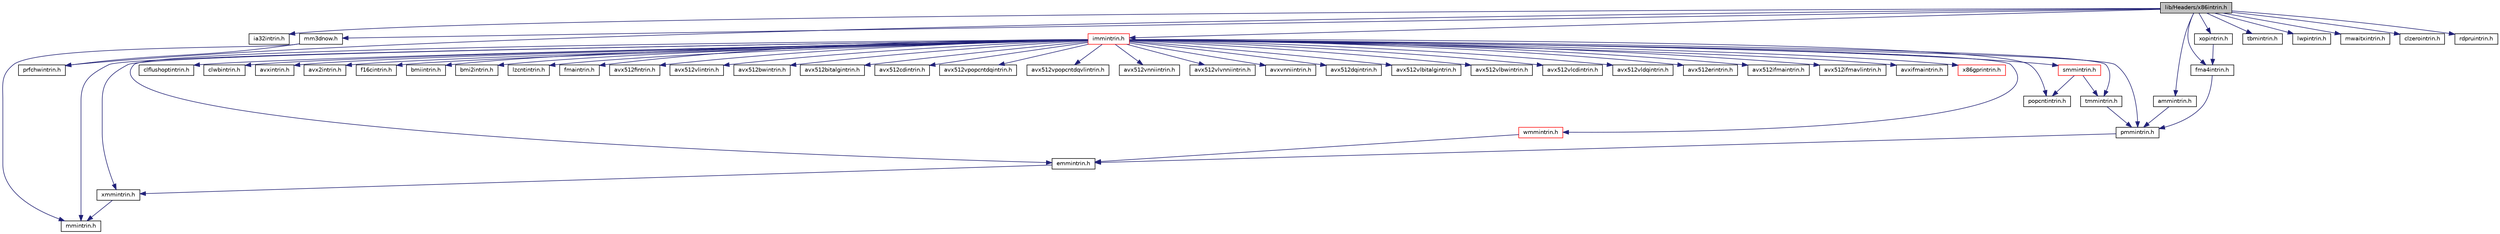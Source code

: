 digraph "lib/Headers/x86intrin.h"
{
 // LATEX_PDF_SIZE
  bgcolor="transparent";
  edge [fontname="Helvetica",fontsize="10",labelfontname="Helvetica",labelfontsize="10"];
  node [fontname="Helvetica",fontsize="10",shape=record];
  Node1 [label="lib/Headers/x86intrin.h",height=0.2,width=0.4,color="black", fillcolor="grey75", style="filled", fontcolor="black",tooltip=" "];
  Node1 -> Node2 [color="midnightblue",fontsize="10",style="solid",fontname="Helvetica"];
  Node2 [label="ia32intrin.h",height=0.2,width=0.4,color="black",URL="$ia32intrin_8h.html",tooltip=" "];
  Node1 -> Node3 [color="midnightblue",fontsize="10",style="solid",fontname="Helvetica"];
  Node3 [label="immintrin.h",height=0.2,width=0.4,color="red",URL="$immintrin_8h.html",tooltip=" "];
  Node3 -> Node4 [color="midnightblue",fontsize="10",style="solid",fontname="Helvetica"];
  Node4 [label="x86gprintrin.h",height=0.2,width=0.4,color="red",URL="$x86gprintrin_8h.html",tooltip=" "];
  Node3 -> Node11 [color="midnightblue",fontsize="10",style="solid",fontname="Helvetica"];
  Node11 [label="mmintrin.h",height=0.2,width=0.4,color="black",URL="$mmintrin_8h.html",tooltip=" "];
  Node3 -> Node12 [color="midnightblue",fontsize="10",style="solid",fontname="Helvetica"];
  Node12 [label="xmmintrin.h",height=0.2,width=0.4,color="black",URL="$xmmintrin_8h.html",tooltip=" "];
  Node12 -> Node11 [color="midnightblue",fontsize="10",style="solid",fontname="Helvetica"];
  Node3 -> Node13 [color="midnightblue",fontsize="10",style="solid",fontname="Helvetica"];
  Node13 [label="emmintrin.h",height=0.2,width=0.4,color="black",URL="$emmintrin_8h.html",tooltip=" "];
  Node13 -> Node12 [color="midnightblue",fontsize="10",style="solid",fontname="Helvetica"];
  Node3 -> Node14 [color="midnightblue",fontsize="10",style="solid",fontname="Helvetica"];
  Node14 [label="pmmintrin.h",height=0.2,width=0.4,color="black",URL="$pmmintrin_8h.html",tooltip=" "];
  Node14 -> Node13 [color="midnightblue",fontsize="10",style="solid",fontname="Helvetica"];
  Node3 -> Node15 [color="midnightblue",fontsize="10",style="solid",fontname="Helvetica"];
  Node15 [label="tmmintrin.h",height=0.2,width=0.4,color="black",URL="$tmmintrin_8h.html",tooltip=" "];
  Node15 -> Node14 [color="midnightblue",fontsize="10",style="solid",fontname="Helvetica"];
  Node3 -> Node16 [color="midnightblue",fontsize="10",style="solid",fontname="Helvetica"];
  Node16 [label="smmintrin.h",height=0.2,width=0.4,color="red",URL="$smmintrin_8h.html",tooltip=" "];
  Node16 -> Node15 [color="midnightblue",fontsize="10",style="solid",fontname="Helvetica"];
  Node16 -> Node17 [color="midnightblue",fontsize="10",style="solid",fontname="Helvetica"];
  Node17 [label="popcntintrin.h",height=0.2,width=0.4,color="black",URL="$popcntintrin_8h.html",tooltip=" "];
  Node3 -> Node18 [color="midnightblue",fontsize="10",style="solid",fontname="Helvetica"];
  Node18 [label="wmmintrin.h",height=0.2,width=0.4,color="red",URL="$wmmintrin_8h.html",tooltip=" "];
  Node18 -> Node13 [color="midnightblue",fontsize="10",style="solid",fontname="Helvetica"];
  Node3 -> Node21 [color="midnightblue",fontsize="10",style="solid",fontname="Helvetica"];
  Node21 [label="clflushoptintrin.h",height=0.2,width=0.4,color="black",URL="$clflushoptintrin_8h.html",tooltip=" "];
  Node3 -> Node22 [color="midnightblue",fontsize="10",style="solid",fontname="Helvetica"];
  Node22 [label="clwbintrin.h",height=0.2,width=0.4,color="black",URL="$clwbintrin_8h.html",tooltip=" "];
  Node3 -> Node23 [color="midnightblue",fontsize="10",style="solid",fontname="Helvetica"];
  Node23 [label="avxintrin.h",height=0.2,width=0.4,color="black",URL="$avxintrin_8h.html",tooltip=" "];
  Node3 -> Node24 [color="midnightblue",fontsize="10",style="solid",fontname="Helvetica"];
  Node24 [label="avx2intrin.h",height=0.2,width=0.4,color="black",URL="$avx2intrin_8h.html",tooltip=" "];
  Node3 -> Node25 [color="midnightblue",fontsize="10",style="solid",fontname="Helvetica"];
  Node25 [label="f16cintrin.h",height=0.2,width=0.4,color="black",URL="$f16cintrin_8h.html",tooltip=" "];
  Node3 -> Node26 [color="midnightblue",fontsize="10",style="solid",fontname="Helvetica"];
  Node26 [label="bmiintrin.h",height=0.2,width=0.4,color="black",URL="$bmiintrin_8h.html",tooltip=" "];
  Node3 -> Node27 [color="midnightblue",fontsize="10",style="solid",fontname="Helvetica"];
  Node27 [label="bmi2intrin.h",height=0.2,width=0.4,color="black",URL="$bmi2intrin_8h.html",tooltip=" "];
  Node3 -> Node28 [color="midnightblue",fontsize="10",style="solid",fontname="Helvetica"];
  Node28 [label="lzcntintrin.h",height=0.2,width=0.4,color="black",URL="$lzcntintrin_8h.html",tooltip=" "];
  Node3 -> Node17 [color="midnightblue",fontsize="10",style="solid",fontname="Helvetica"];
  Node3 -> Node29 [color="midnightblue",fontsize="10",style="solid",fontname="Helvetica"];
  Node29 [label="fmaintrin.h",height=0.2,width=0.4,color="black",URL="$fmaintrin_8h.html",tooltip=" "];
  Node3 -> Node30 [color="midnightblue",fontsize="10",style="solid",fontname="Helvetica"];
  Node30 [label="avx512fintrin.h",height=0.2,width=0.4,color="black",URL="$avx512fintrin_8h.html",tooltip=" "];
  Node3 -> Node31 [color="midnightblue",fontsize="10",style="solid",fontname="Helvetica"];
  Node31 [label="avx512vlintrin.h",height=0.2,width=0.4,color="black",URL="$avx512vlintrin_8h.html",tooltip=" "];
  Node3 -> Node32 [color="midnightblue",fontsize="10",style="solid",fontname="Helvetica"];
  Node32 [label="avx512bwintrin.h",height=0.2,width=0.4,color="black",URL="$avx512bwintrin_8h.html",tooltip=" "];
  Node3 -> Node33 [color="midnightblue",fontsize="10",style="solid",fontname="Helvetica"];
  Node33 [label="avx512bitalgintrin.h",height=0.2,width=0.4,color="black",URL="$avx512bitalgintrin_8h.html",tooltip=" "];
  Node3 -> Node34 [color="midnightblue",fontsize="10",style="solid",fontname="Helvetica"];
  Node34 [label="avx512cdintrin.h",height=0.2,width=0.4,color="black",URL="$avx512cdintrin_8h.html",tooltip=" "];
  Node3 -> Node35 [color="midnightblue",fontsize="10",style="solid",fontname="Helvetica"];
  Node35 [label="avx512vpopcntdqintrin.h",height=0.2,width=0.4,color="black",URL="$avx512vpopcntdqintrin_8h.html",tooltip=" "];
  Node3 -> Node36 [color="midnightblue",fontsize="10",style="solid",fontname="Helvetica"];
  Node36 [label="avx512vpopcntdqvlintrin.h",height=0.2,width=0.4,color="black",URL="$avx512vpopcntdqvlintrin_8h.html",tooltip=" "];
  Node3 -> Node37 [color="midnightblue",fontsize="10",style="solid",fontname="Helvetica"];
  Node37 [label="avx512vnniintrin.h",height=0.2,width=0.4,color="black",URL="$avx512vnniintrin_8h.html",tooltip=" "];
  Node3 -> Node38 [color="midnightblue",fontsize="10",style="solid",fontname="Helvetica"];
  Node38 [label="avx512vlvnniintrin.h",height=0.2,width=0.4,color="black",URL="$avx512vlvnniintrin_8h.html",tooltip=" "];
  Node3 -> Node39 [color="midnightblue",fontsize="10",style="solid",fontname="Helvetica"];
  Node39 [label="avxvnniintrin.h",height=0.2,width=0.4,color="black",URL="$avxvnniintrin_8h.html",tooltip=" "];
  Node3 -> Node40 [color="midnightblue",fontsize="10",style="solid",fontname="Helvetica"];
  Node40 [label="avx512dqintrin.h",height=0.2,width=0.4,color="black",URL="$avx512dqintrin_8h.html",tooltip=" "];
  Node3 -> Node41 [color="midnightblue",fontsize="10",style="solid",fontname="Helvetica"];
  Node41 [label="avx512vlbitalgintrin.h",height=0.2,width=0.4,color="black",URL="$avx512vlbitalgintrin_8h.html",tooltip=" "];
  Node3 -> Node42 [color="midnightblue",fontsize="10",style="solid",fontname="Helvetica"];
  Node42 [label="avx512vlbwintrin.h",height=0.2,width=0.4,color="black",URL="$avx512vlbwintrin_8h.html",tooltip=" "];
  Node3 -> Node43 [color="midnightblue",fontsize="10",style="solid",fontname="Helvetica"];
  Node43 [label="avx512vlcdintrin.h",height=0.2,width=0.4,color="black",URL="$avx512vlcdintrin_8h.html",tooltip=" "];
  Node3 -> Node44 [color="midnightblue",fontsize="10",style="solid",fontname="Helvetica"];
  Node44 [label="avx512vldqintrin.h",height=0.2,width=0.4,color="black",URL="$avx512vldqintrin_8h.html",tooltip=" "];
  Node3 -> Node45 [color="midnightblue",fontsize="10",style="solid",fontname="Helvetica"];
  Node45 [label="avx512erintrin.h",height=0.2,width=0.4,color="black",URL="$avx512erintrin_8h.html",tooltip=" "];
  Node3 -> Node46 [color="midnightblue",fontsize="10",style="solid",fontname="Helvetica"];
  Node46 [label="avx512ifmaintrin.h",height=0.2,width=0.4,color="black",URL="$avx512ifmaintrin_8h.html",tooltip=" "];
  Node3 -> Node47 [color="midnightblue",fontsize="10",style="solid",fontname="Helvetica"];
  Node47 [label="avx512ifmavlintrin.h",height=0.2,width=0.4,color="black",URL="$avx512ifmavlintrin_8h.html",tooltip=" "];
  Node3 -> Node48 [color="midnightblue",fontsize="10",style="solid",fontname="Helvetica"];
  Node48 [label="avxifmaintrin.h",height=0.2,width=0.4,color="black",URL="$avxifmaintrin_8h.html",tooltip=" "];
  Node1 -> Node91 [color="midnightblue",fontsize="10",style="solid",fontname="Helvetica"];
  Node91 [label="mm3dnow.h",height=0.2,width=0.4,color="black",URL="$mm3dnow_8h.html",tooltip=" "];
  Node91 -> Node11 [color="midnightblue",fontsize="10",style="solid",fontname="Helvetica"];
  Node91 -> Node92 [color="midnightblue",fontsize="10",style="solid",fontname="Helvetica"];
  Node92 [label="prfchwintrin.h",height=0.2,width=0.4,color="black",URL="$prfchwintrin_8h.html",tooltip=" "];
  Node1 -> Node92 [color="midnightblue",fontsize="10",style="solid",fontname="Helvetica"];
  Node1 -> Node93 [color="midnightblue",fontsize="10",style="solid",fontname="Helvetica"];
  Node93 [label="ammintrin.h",height=0.2,width=0.4,color="black",URL="$ammintrin_8h.html",tooltip=" "];
  Node93 -> Node14 [color="midnightblue",fontsize="10",style="solid",fontname="Helvetica"];
  Node1 -> Node94 [color="midnightblue",fontsize="10",style="solid",fontname="Helvetica"];
  Node94 [label="fma4intrin.h",height=0.2,width=0.4,color="black",URL="$fma4intrin_8h.html",tooltip=" "];
  Node94 -> Node14 [color="midnightblue",fontsize="10",style="solid",fontname="Helvetica"];
  Node1 -> Node95 [color="midnightblue",fontsize="10",style="solid",fontname="Helvetica"];
  Node95 [label="xopintrin.h",height=0.2,width=0.4,color="black",URL="$xopintrin_8h.html",tooltip=" "];
  Node95 -> Node94 [color="midnightblue",fontsize="10",style="solid",fontname="Helvetica"];
  Node1 -> Node96 [color="midnightblue",fontsize="10",style="solid",fontname="Helvetica"];
  Node96 [label="tbmintrin.h",height=0.2,width=0.4,color="black",URL="$tbmintrin_8h.html",tooltip=" "];
  Node1 -> Node97 [color="midnightblue",fontsize="10",style="solid",fontname="Helvetica"];
  Node97 [label="lwpintrin.h",height=0.2,width=0.4,color="black",URL="$lwpintrin_8h.html",tooltip=" "];
  Node1 -> Node98 [color="midnightblue",fontsize="10",style="solid",fontname="Helvetica"];
  Node98 [label="mwaitxintrin.h",height=0.2,width=0.4,color="black",URL="$mwaitxintrin_8h.html",tooltip=" "];
  Node1 -> Node99 [color="midnightblue",fontsize="10",style="solid",fontname="Helvetica"];
  Node99 [label="clzerointrin.h",height=0.2,width=0.4,color="black",URL="$clzerointrin_8h.html",tooltip=" "];
  Node1 -> Node100 [color="midnightblue",fontsize="10",style="solid",fontname="Helvetica"];
  Node100 [label="rdpruintrin.h",height=0.2,width=0.4,color="black",URL="$rdpruintrin_8h.html",tooltip=" "];
}
